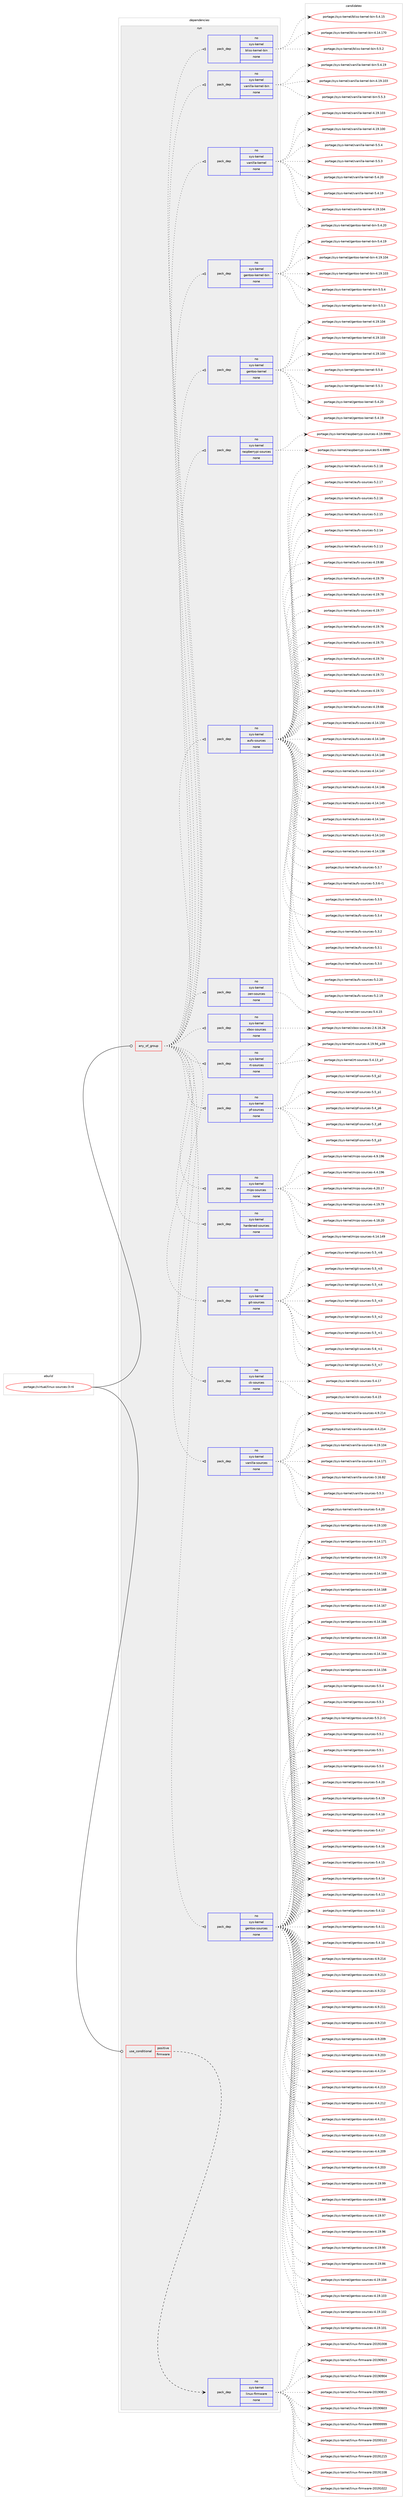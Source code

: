 digraph prolog {

# *************
# Graph options
# *************

newrank=true;
concentrate=true;
compound=true;
graph [rankdir=LR,fontname=Helvetica,fontsize=10,ranksep=1.5];#, ranksep=2.5, nodesep=0.2];
edge  [arrowhead=vee];
node  [fontname=Helvetica,fontsize=10];

# **********
# The ebuild
# **********

subgraph cluster_leftcol {
color=gray;
rank=same;
label=<<i>ebuild</i>>;
id [label="portage://virtual/linux-sources-3-r4", color=red, width=4, href="../virtual/linux-sources-3-r4.svg"];
}

# ****************
# The dependencies
# ****************

subgraph cluster_midcol {
color=gray;
label=<<i>dependencies</i>>;
subgraph cluster_compile {
fillcolor="#eeeeee";
style=filled;
label=<<i>compile</i>>;
}
subgraph cluster_compileandrun {
fillcolor="#eeeeee";
style=filled;
label=<<i>compile and run</i>>;
}
subgraph cluster_run {
fillcolor="#eeeeee";
style=filled;
label=<<i>run</i>>;
subgraph any771 {
dependency38336 [label=<<TABLE BORDER="0" CELLBORDER="1" CELLSPACING="0" CELLPADDING="4"><TR><TD CELLPADDING="10">any_of_group</TD></TR></TABLE>>, shape=none, color=red];subgraph pack30680 {
dependency38337 [label=<<TABLE BORDER="0" CELLBORDER="1" CELLSPACING="0" CELLPADDING="4" WIDTH="220"><TR><TD ROWSPAN="6" CELLPADDING="30">pack_dep</TD></TR><TR><TD WIDTH="110">no</TD></TR><TR><TD>sys-kernel</TD></TR><TR><TD>gentoo-sources</TD></TR><TR><TD>none</TD></TR><TR><TD></TD></TR></TABLE>>, shape=none, color=blue];
}
dependency38336:e -> dependency38337:w [weight=20,style="dotted",arrowhead="oinv"];
subgraph pack30681 {
dependency38338 [label=<<TABLE BORDER="0" CELLBORDER="1" CELLSPACING="0" CELLPADDING="4" WIDTH="220"><TR><TD ROWSPAN="6" CELLPADDING="30">pack_dep</TD></TR><TR><TD WIDTH="110">no</TD></TR><TR><TD>sys-kernel</TD></TR><TR><TD>vanilla-sources</TD></TR><TR><TD>none</TD></TR><TR><TD></TD></TR></TABLE>>, shape=none, color=blue];
}
dependency38336:e -> dependency38338:w [weight=20,style="dotted",arrowhead="oinv"];
subgraph pack30682 {
dependency38339 [label=<<TABLE BORDER="0" CELLBORDER="1" CELLSPACING="0" CELLPADDING="4" WIDTH="220"><TR><TD ROWSPAN="6" CELLPADDING="30">pack_dep</TD></TR><TR><TD WIDTH="110">no</TD></TR><TR><TD>sys-kernel</TD></TR><TR><TD>ck-sources</TD></TR><TR><TD>none</TD></TR><TR><TD></TD></TR></TABLE>>, shape=none, color=blue];
}
dependency38336:e -> dependency38339:w [weight=20,style="dotted",arrowhead="oinv"];
subgraph pack30683 {
dependency38340 [label=<<TABLE BORDER="0" CELLBORDER="1" CELLSPACING="0" CELLPADDING="4" WIDTH="220"><TR><TD ROWSPAN="6" CELLPADDING="30">pack_dep</TD></TR><TR><TD WIDTH="110">no</TD></TR><TR><TD>sys-kernel</TD></TR><TR><TD>git-sources</TD></TR><TR><TD>none</TD></TR><TR><TD></TD></TR></TABLE>>, shape=none, color=blue];
}
dependency38336:e -> dependency38340:w [weight=20,style="dotted",arrowhead="oinv"];
subgraph pack30684 {
dependency38341 [label=<<TABLE BORDER="0" CELLBORDER="1" CELLSPACING="0" CELLPADDING="4" WIDTH="220"><TR><TD ROWSPAN="6" CELLPADDING="30">pack_dep</TD></TR><TR><TD WIDTH="110">no</TD></TR><TR><TD>sys-kernel</TD></TR><TR><TD>hardened-sources</TD></TR><TR><TD>none</TD></TR><TR><TD></TD></TR></TABLE>>, shape=none, color=blue];
}
dependency38336:e -> dependency38341:w [weight=20,style="dotted",arrowhead="oinv"];
subgraph pack30685 {
dependency38342 [label=<<TABLE BORDER="0" CELLBORDER="1" CELLSPACING="0" CELLPADDING="4" WIDTH="220"><TR><TD ROWSPAN="6" CELLPADDING="30">pack_dep</TD></TR><TR><TD WIDTH="110">no</TD></TR><TR><TD>sys-kernel</TD></TR><TR><TD>mips-sources</TD></TR><TR><TD>none</TD></TR><TR><TD></TD></TR></TABLE>>, shape=none, color=blue];
}
dependency38336:e -> dependency38342:w [weight=20,style="dotted",arrowhead="oinv"];
subgraph pack30686 {
dependency38343 [label=<<TABLE BORDER="0" CELLBORDER="1" CELLSPACING="0" CELLPADDING="4" WIDTH="220"><TR><TD ROWSPAN="6" CELLPADDING="30">pack_dep</TD></TR><TR><TD WIDTH="110">no</TD></TR><TR><TD>sys-kernel</TD></TR><TR><TD>pf-sources</TD></TR><TR><TD>none</TD></TR><TR><TD></TD></TR></TABLE>>, shape=none, color=blue];
}
dependency38336:e -> dependency38343:w [weight=20,style="dotted",arrowhead="oinv"];
subgraph pack30687 {
dependency38344 [label=<<TABLE BORDER="0" CELLBORDER="1" CELLSPACING="0" CELLPADDING="4" WIDTH="220"><TR><TD ROWSPAN="6" CELLPADDING="30">pack_dep</TD></TR><TR><TD WIDTH="110">no</TD></TR><TR><TD>sys-kernel</TD></TR><TR><TD>rt-sources</TD></TR><TR><TD>none</TD></TR><TR><TD></TD></TR></TABLE>>, shape=none, color=blue];
}
dependency38336:e -> dependency38344:w [weight=20,style="dotted",arrowhead="oinv"];
subgraph pack30688 {
dependency38345 [label=<<TABLE BORDER="0" CELLBORDER="1" CELLSPACING="0" CELLPADDING="4" WIDTH="220"><TR><TD ROWSPAN="6" CELLPADDING="30">pack_dep</TD></TR><TR><TD WIDTH="110">no</TD></TR><TR><TD>sys-kernel</TD></TR><TR><TD>xbox-sources</TD></TR><TR><TD>none</TD></TR><TR><TD></TD></TR></TABLE>>, shape=none, color=blue];
}
dependency38336:e -> dependency38345:w [weight=20,style="dotted",arrowhead="oinv"];
subgraph pack30689 {
dependency38346 [label=<<TABLE BORDER="0" CELLBORDER="1" CELLSPACING="0" CELLPADDING="4" WIDTH="220"><TR><TD ROWSPAN="6" CELLPADDING="30">pack_dep</TD></TR><TR><TD WIDTH="110">no</TD></TR><TR><TD>sys-kernel</TD></TR><TR><TD>zen-sources</TD></TR><TR><TD>none</TD></TR><TR><TD></TD></TR></TABLE>>, shape=none, color=blue];
}
dependency38336:e -> dependency38346:w [weight=20,style="dotted",arrowhead="oinv"];
subgraph pack30690 {
dependency38347 [label=<<TABLE BORDER="0" CELLBORDER="1" CELLSPACING="0" CELLPADDING="4" WIDTH="220"><TR><TD ROWSPAN="6" CELLPADDING="30">pack_dep</TD></TR><TR><TD WIDTH="110">no</TD></TR><TR><TD>sys-kernel</TD></TR><TR><TD>aufs-sources</TD></TR><TR><TD>none</TD></TR><TR><TD></TD></TR></TABLE>>, shape=none, color=blue];
}
dependency38336:e -> dependency38347:w [weight=20,style="dotted",arrowhead="oinv"];
subgraph pack30691 {
dependency38348 [label=<<TABLE BORDER="0" CELLBORDER="1" CELLSPACING="0" CELLPADDING="4" WIDTH="220"><TR><TD ROWSPAN="6" CELLPADDING="30">pack_dep</TD></TR><TR><TD WIDTH="110">no</TD></TR><TR><TD>sys-kernel</TD></TR><TR><TD>raspberrypi-sources</TD></TR><TR><TD>none</TD></TR><TR><TD></TD></TR></TABLE>>, shape=none, color=blue];
}
dependency38336:e -> dependency38348:w [weight=20,style="dotted",arrowhead="oinv"];
subgraph pack30692 {
dependency38349 [label=<<TABLE BORDER="0" CELLBORDER="1" CELLSPACING="0" CELLPADDING="4" WIDTH="220"><TR><TD ROWSPAN="6" CELLPADDING="30">pack_dep</TD></TR><TR><TD WIDTH="110">no</TD></TR><TR><TD>sys-kernel</TD></TR><TR><TD>gentoo-kernel</TD></TR><TR><TD>none</TD></TR><TR><TD></TD></TR></TABLE>>, shape=none, color=blue];
}
dependency38336:e -> dependency38349:w [weight=20,style="dotted",arrowhead="oinv"];
subgraph pack30693 {
dependency38350 [label=<<TABLE BORDER="0" CELLBORDER="1" CELLSPACING="0" CELLPADDING="4" WIDTH="220"><TR><TD ROWSPAN="6" CELLPADDING="30">pack_dep</TD></TR><TR><TD WIDTH="110">no</TD></TR><TR><TD>sys-kernel</TD></TR><TR><TD>gentoo-kernel-bin</TD></TR><TR><TD>none</TD></TR><TR><TD></TD></TR></TABLE>>, shape=none, color=blue];
}
dependency38336:e -> dependency38350:w [weight=20,style="dotted",arrowhead="oinv"];
subgraph pack30694 {
dependency38351 [label=<<TABLE BORDER="0" CELLBORDER="1" CELLSPACING="0" CELLPADDING="4" WIDTH="220"><TR><TD ROWSPAN="6" CELLPADDING="30">pack_dep</TD></TR><TR><TD WIDTH="110">no</TD></TR><TR><TD>sys-kernel</TD></TR><TR><TD>vanilla-kernel</TD></TR><TR><TD>none</TD></TR><TR><TD></TD></TR></TABLE>>, shape=none, color=blue];
}
dependency38336:e -> dependency38351:w [weight=20,style="dotted",arrowhead="oinv"];
subgraph pack30695 {
dependency38352 [label=<<TABLE BORDER="0" CELLBORDER="1" CELLSPACING="0" CELLPADDING="4" WIDTH="220"><TR><TD ROWSPAN="6" CELLPADDING="30">pack_dep</TD></TR><TR><TD WIDTH="110">no</TD></TR><TR><TD>sys-kernel</TD></TR><TR><TD>vanilla-kernel-bin</TD></TR><TR><TD>none</TD></TR><TR><TD></TD></TR></TABLE>>, shape=none, color=blue];
}
dependency38336:e -> dependency38352:w [weight=20,style="dotted",arrowhead="oinv"];
subgraph pack30696 {
dependency38353 [label=<<TABLE BORDER="0" CELLBORDER="1" CELLSPACING="0" CELLPADDING="4" WIDTH="220"><TR><TD ROWSPAN="6" CELLPADDING="30">pack_dep</TD></TR><TR><TD WIDTH="110">no</TD></TR><TR><TD>sys-kernel</TD></TR><TR><TD>bliss-kernel-bin</TD></TR><TR><TD>none</TD></TR><TR><TD></TD></TR></TABLE>>, shape=none, color=blue];
}
dependency38336:e -> dependency38353:w [weight=20,style="dotted",arrowhead="oinv"];
}
id:e -> dependency38336:w [weight=20,style="solid",arrowhead="odot"];
subgraph cond6837 {
dependency38354 [label=<<TABLE BORDER="0" CELLBORDER="1" CELLSPACING="0" CELLPADDING="4"><TR><TD ROWSPAN="3" CELLPADDING="10">use_conditional</TD></TR><TR><TD>positive</TD></TR><TR><TD>firmware</TD></TR></TABLE>>, shape=none, color=red];
subgraph pack30697 {
dependency38355 [label=<<TABLE BORDER="0" CELLBORDER="1" CELLSPACING="0" CELLPADDING="4" WIDTH="220"><TR><TD ROWSPAN="6" CELLPADDING="30">pack_dep</TD></TR><TR><TD WIDTH="110">no</TD></TR><TR><TD>sys-kernel</TD></TR><TR><TD>linux-firmware</TD></TR><TR><TD>none</TD></TR><TR><TD></TD></TR></TABLE>>, shape=none, color=blue];
}
dependency38354:e -> dependency38355:w [weight=20,style="dashed",arrowhead="vee"];
}
id:e -> dependency38354:w [weight=20,style="solid",arrowhead="odot"];
}
}

# **************
# The candidates
# **************

subgraph cluster_choices {
rank=same;
color=gray;
label=<<i>candidates</i>>;

subgraph choice30680 {
color=black;
nodesep=1;
choice11512111545107101114110101108471031011101161111114511511111711499101115455346534652 [label="portage://sys-kernel/gentoo-sources-5.5.4", color=red, width=4,href="../sys-kernel/gentoo-sources-5.5.4.svg"];
choice11512111545107101114110101108471031011101161111114511511111711499101115455346534651 [label="portage://sys-kernel/gentoo-sources-5.5.3", color=red, width=4,href="../sys-kernel/gentoo-sources-5.5.3.svg"];
choice115121115451071011141101011084710310111011611111145115111117114991011154553465346504511449 [label="portage://sys-kernel/gentoo-sources-5.5.2-r1", color=red, width=4,href="../sys-kernel/gentoo-sources-5.5.2-r1.svg"];
choice11512111545107101114110101108471031011101161111114511511111711499101115455346534650 [label="portage://sys-kernel/gentoo-sources-5.5.2", color=red, width=4,href="../sys-kernel/gentoo-sources-5.5.2.svg"];
choice11512111545107101114110101108471031011101161111114511511111711499101115455346534649 [label="portage://sys-kernel/gentoo-sources-5.5.1", color=red, width=4,href="../sys-kernel/gentoo-sources-5.5.1.svg"];
choice11512111545107101114110101108471031011101161111114511511111711499101115455346534648 [label="portage://sys-kernel/gentoo-sources-5.5.0", color=red, width=4,href="../sys-kernel/gentoo-sources-5.5.0.svg"];
choice1151211154510710111411010110847103101110116111111451151111171149910111545534652465048 [label="portage://sys-kernel/gentoo-sources-5.4.20", color=red, width=4,href="../sys-kernel/gentoo-sources-5.4.20.svg"];
choice1151211154510710111411010110847103101110116111111451151111171149910111545534652464957 [label="portage://sys-kernel/gentoo-sources-5.4.19", color=red, width=4,href="../sys-kernel/gentoo-sources-5.4.19.svg"];
choice1151211154510710111411010110847103101110116111111451151111171149910111545534652464956 [label="portage://sys-kernel/gentoo-sources-5.4.18", color=red, width=4,href="../sys-kernel/gentoo-sources-5.4.18.svg"];
choice1151211154510710111411010110847103101110116111111451151111171149910111545534652464955 [label="portage://sys-kernel/gentoo-sources-5.4.17", color=red, width=4,href="../sys-kernel/gentoo-sources-5.4.17.svg"];
choice1151211154510710111411010110847103101110116111111451151111171149910111545534652464954 [label="portage://sys-kernel/gentoo-sources-5.4.16", color=red, width=4,href="../sys-kernel/gentoo-sources-5.4.16.svg"];
choice1151211154510710111411010110847103101110116111111451151111171149910111545534652464953 [label="portage://sys-kernel/gentoo-sources-5.4.15", color=red, width=4,href="../sys-kernel/gentoo-sources-5.4.15.svg"];
choice1151211154510710111411010110847103101110116111111451151111171149910111545534652464952 [label="portage://sys-kernel/gentoo-sources-5.4.14", color=red, width=4,href="../sys-kernel/gentoo-sources-5.4.14.svg"];
choice1151211154510710111411010110847103101110116111111451151111171149910111545534652464951 [label="portage://sys-kernel/gentoo-sources-5.4.13", color=red, width=4,href="../sys-kernel/gentoo-sources-5.4.13.svg"];
choice1151211154510710111411010110847103101110116111111451151111171149910111545534652464950 [label="portage://sys-kernel/gentoo-sources-5.4.12", color=red, width=4,href="../sys-kernel/gentoo-sources-5.4.12.svg"];
choice1151211154510710111411010110847103101110116111111451151111171149910111545534652464949 [label="portage://sys-kernel/gentoo-sources-5.4.11", color=red, width=4,href="../sys-kernel/gentoo-sources-5.4.11.svg"];
choice1151211154510710111411010110847103101110116111111451151111171149910111545534652464948 [label="portage://sys-kernel/gentoo-sources-5.4.10", color=red, width=4,href="../sys-kernel/gentoo-sources-5.4.10.svg"];
choice115121115451071011141101011084710310111011611111145115111117114991011154552465746504952 [label="portage://sys-kernel/gentoo-sources-4.9.214", color=red, width=4,href="../sys-kernel/gentoo-sources-4.9.214.svg"];
choice115121115451071011141101011084710310111011611111145115111117114991011154552465746504951 [label="portage://sys-kernel/gentoo-sources-4.9.213", color=red, width=4,href="../sys-kernel/gentoo-sources-4.9.213.svg"];
choice115121115451071011141101011084710310111011611111145115111117114991011154552465746504950 [label="portage://sys-kernel/gentoo-sources-4.9.212", color=red, width=4,href="../sys-kernel/gentoo-sources-4.9.212.svg"];
choice115121115451071011141101011084710310111011611111145115111117114991011154552465746504949 [label="portage://sys-kernel/gentoo-sources-4.9.211", color=red, width=4,href="../sys-kernel/gentoo-sources-4.9.211.svg"];
choice115121115451071011141101011084710310111011611111145115111117114991011154552465746504948 [label="portage://sys-kernel/gentoo-sources-4.9.210", color=red, width=4,href="../sys-kernel/gentoo-sources-4.9.210.svg"];
choice115121115451071011141101011084710310111011611111145115111117114991011154552465746504857 [label="portage://sys-kernel/gentoo-sources-4.9.209", color=red, width=4,href="../sys-kernel/gentoo-sources-4.9.209.svg"];
choice115121115451071011141101011084710310111011611111145115111117114991011154552465746504851 [label="portage://sys-kernel/gentoo-sources-4.9.203", color=red, width=4,href="../sys-kernel/gentoo-sources-4.9.203.svg"];
choice115121115451071011141101011084710310111011611111145115111117114991011154552465246504952 [label="portage://sys-kernel/gentoo-sources-4.4.214", color=red, width=4,href="../sys-kernel/gentoo-sources-4.4.214.svg"];
choice115121115451071011141101011084710310111011611111145115111117114991011154552465246504951 [label="portage://sys-kernel/gentoo-sources-4.4.213", color=red, width=4,href="../sys-kernel/gentoo-sources-4.4.213.svg"];
choice115121115451071011141101011084710310111011611111145115111117114991011154552465246504950 [label="portage://sys-kernel/gentoo-sources-4.4.212", color=red, width=4,href="../sys-kernel/gentoo-sources-4.4.212.svg"];
choice115121115451071011141101011084710310111011611111145115111117114991011154552465246504949 [label="portage://sys-kernel/gentoo-sources-4.4.211", color=red, width=4,href="../sys-kernel/gentoo-sources-4.4.211.svg"];
choice115121115451071011141101011084710310111011611111145115111117114991011154552465246504948 [label="portage://sys-kernel/gentoo-sources-4.4.210", color=red, width=4,href="../sys-kernel/gentoo-sources-4.4.210.svg"];
choice115121115451071011141101011084710310111011611111145115111117114991011154552465246504857 [label="portage://sys-kernel/gentoo-sources-4.4.209", color=red, width=4,href="../sys-kernel/gentoo-sources-4.4.209.svg"];
choice115121115451071011141101011084710310111011611111145115111117114991011154552465246504851 [label="portage://sys-kernel/gentoo-sources-4.4.203", color=red, width=4,href="../sys-kernel/gentoo-sources-4.4.203.svg"];
choice115121115451071011141101011084710310111011611111145115111117114991011154552464957465757 [label="portage://sys-kernel/gentoo-sources-4.19.99", color=red, width=4,href="../sys-kernel/gentoo-sources-4.19.99.svg"];
choice115121115451071011141101011084710310111011611111145115111117114991011154552464957465756 [label="portage://sys-kernel/gentoo-sources-4.19.98", color=red, width=4,href="../sys-kernel/gentoo-sources-4.19.98.svg"];
choice115121115451071011141101011084710310111011611111145115111117114991011154552464957465755 [label="portage://sys-kernel/gentoo-sources-4.19.97", color=red, width=4,href="../sys-kernel/gentoo-sources-4.19.97.svg"];
choice115121115451071011141101011084710310111011611111145115111117114991011154552464957465754 [label="portage://sys-kernel/gentoo-sources-4.19.96", color=red, width=4,href="../sys-kernel/gentoo-sources-4.19.96.svg"];
choice115121115451071011141101011084710310111011611111145115111117114991011154552464957465753 [label="portage://sys-kernel/gentoo-sources-4.19.95", color=red, width=4,href="../sys-kernel/gentoo-sources-4.19.95.svg"];
choice115121115451071011141101011084710310111011611111145115111117114991011154552464957465654 [label="portage://sys-kernel/gentoo-sources-4.19.86", color=red, width=4,href="../sys-kernel/gentoo-sources-4.19.86.svg"];
choice11512111545107101114110101108471031011101161111114511511111711499101115455246495746494852 [label="portage://sys-kernel/gentoo-sources-4.19.104", color=red, width=4,href="../sys-kernel/gentoo-sources-4.19.104.svg"];
choice11512111545107101114110101108471031011101161111114511511111711499101115455246495746494851 [label="portage://sys-kernel/gentoo-sources-4.19.103", color=red, width=4,href="../sys-kernel/gentoo-sources-4.19.103.svg"];
choice11512111545107101114110101108471031011101161111114511511111711499101115455246495746494850 [label="portage://sys-kernel/gentoo-sources-4.19.102", color=red, width=4,href="../sys-kernel/gentoo-sources-4.19.102.svg"];
choice11512111545107101114110101108471031011101161111114511511111711499101115455246495746494849 [label="portage://sys-kernel/gentoo-sources-4.19.101", color=red, width=4,href="../sys-kernel/gentoo-sources-4.19.101.svg"];
choice11512111545107101114110101108471031011101161111114511511111711499101115455246495746494848 [label="portage://sys-kernel/gentoo-sources-4.19.100", color=red, width=4,href="../sys-kernel/gentoo-sources-4.19.100.svg"];
choice11512111545107101114110101108471031011101161111114511511111711499101115455246495246495549 [label="portage://sys-kernel/gentoo-sources-4.14.171", color=red, width=4,href="../sys-kernel/gentoo-sources-4.14.171.svg"];
choice11512111545107101114110101108471031011101161111114511511111711499101115455246495246495548 [label="portage://sys-kernel/gentoo-sources-4.14.170", color=red, width=4,href="../sys-kernel/gentoo-sources-4.14.170.svg"];
choice11512111545107101114110101108471031011101161111114511511111711499101115455246495246495457 [label="portage://sys-kernel/gentoo-sources-4.14.169", color=red, width=4,href="../sys-kernel/gentoo-sources-4.14.169.svg"];
choice11512111545107101114110101108471031011101161111114511511111711499101115455246495246495456 [label="portage://sys-kernel/gentoo-sources-4.14.168", color=red, width=4,href="../sys-kernel/gentoo-sources-4.14.168.svg"];
choice11512111545107101114110101108471031011101161111114511511111711499101115455246495246495455 [label="portage://sys-kernel/gentoo-sources-4.14.167", color=red, width=4,href="../sys-kernel/gentoo-sources-4.14.167.svg"];
choice11512111545107101114110101108471031011101161111114511511111711499101115455246495246495454 [label="portage://sys-kernel/gentoo-sources-4.14.166", color=red, width=4,href="../sys-kernel/gentoo-sources-4.14.166.svg"];
choice11512111545107101114110101108471031011101161111114511511111711499101115455246495246495453 [label="portage://sys-kernel/gentoo-sources-4.14.165", color=red, width=4,href="../sys-kernel/gentoo-sources-4.14.165.svg"];
choice11512111545107101114110101108471031011101161111114511511111711499101115455246495246495452 [label="portage://sys-kernel/gentoo-sources-4.14.164", color=red, width=4,href="../sys-kernel/gentoo-sources-4.14.164.svg"];
choice11512111545107101114110101108471031011101161111114511511111711499101115455246495246495354 [label="portage://sys-kernel/gentoo-sources-4.14.156", color=red, width=4,href="../sys-kernel/gentoo-sources-4.14.156.svg"];
dependency38337:e -> choice11512111545107101114110101108471031011101161111114511511111711499101115455346534652:w [style=dotted,weight="100"];
dependency38337:e -> choice11512111545107101114110101108471031011101161111114511511111711499101115455346534651:w [style=dotted,weight="100"];
dependency38337:e -> choice115121115451071011141101011084710310111011611111145115111117114991011154553465346504511449:w [style=dotted,weight="100"];
dependency38337:e -> choice11512111545107101114110101108471031011101161111114511511111711499101115455346534650:w [style=dotted,weight="100"];
dependency38337:e -> choice11512111545107101114110101108471031011101161111114511511111711499101115455346534649:w [style=dotted,weight="100"];
dependency38337:e -> choice11512111545107101114110101108471031011101161111114511511111711499101115455346534648:w [style=dotted,weight="100"];
dependency38337:e -> choice1151211154510710111411010110847103101110116111111451151111171149910111545534652465048:w [style=dotted,weight="100"];
dependency38337:e -> choice1151211154510710111411010110847103101110116111111451151111171149910111545534652464957:w [style=dotted,weight="100"];
dependency38337:e -> choice1151211154510710111411010110847103101110116111111451151111171149910111545534652464956:w [style=dotted,weight="100"];
dependency38337:e -> choice1151211154510710111411010110847103101110116111111451151111171149910111545534652464955:w [style=dotted,weight="100"];
dependency38337:e -> choice1151211154510710111411010110847103101110116111111451151111171149910111545534652464954:w [style=dotted,weight="100"];
dependency38337:e -> choice1151211154510710111411010110847103101110116111111451151111171149910111545534652464953:w [style=dotted,weight="100"];
dependency38337:e -> choice1151211154510710111411010110847103101110116111111451151111171149910111545534652464952:w [style=dotted,weight="100"];
dependency38337:e -> choice1151211154510710111411010110847103101110116111111451151111171149910111545534652464951:w [style=dotted,weight="100"];
dependency38337:e -> choice1151211154510710111411010110847103101110116111111451151111171149910111545534652464950:w [style=dotted,weight="100"];
dependency38337:e -> choice1151211154510710111411010110847103101110116111111451151111171149910111545534652464949:w [style=dotted,weight="100"];
dependency38337:e -> choice1151211154510710111411010110847103101110116111111451151111171149910111545534652464948:w [style=dotted,weight="100"];
dependency38337:e -> choice115121115451071011141101011084710310111011611111145115111117114991011154552465746504952:w [style=dotted,weight="100"];
dependency38337:e -> choice115121115451071011141101011084710310111011611111145115111117114991011154552465746504951:w [style=dotted,weight="100"];
dependency38337:e -> choice115121115451071011141101011084710310111011611111145115111117114991011154552465746504950:w [style=dotted,weight="100"];
dependency38337:e -> choice115121115451071011141101011084710310111011611111145115111117114991011154552465746504949:w [style=dotted,weight="100"];
dependency38337:e -> choice115121115451071011141101011084710310111011611111145115111117114991011154552465746504948:w [style=dotted,weight="100"];
dependency38337:e -> choice115121115451071011141101011084710310111011611111145115111117114991011154552465746504857:w [style=dotted,weight="100"];
dependency38337:e -> choice115121115451071011141101011084710310111011611111145115111117114991011154552465746504851:w [style=dotted,weight="100"];
dependency38337:e -> choice115121115451071011141101011084710310111011611111145115111117114991011154552465246504952:w [style=dotted,weight="100"];
dependency38337:e -> choice115121115451071011141101011084710310111011611111145115111117114991011154552465246504951:w [style=dotted,weight="100"];
dependency38337:e -> choice115121115451071011141101011084710310111011611111145115111117114991011154552465246504950:w [style=dotted,weight="100"];
dependency38337:e -> choice115121115451071011141101011084710310111011611111145115111117114991011154552465246504949:w [style=dotted,weight="100"];
dependency38337:e -> choice115121115451071011141101011084710310111011611111145115111117114991011154552465246504948:w [style=dotted,weight="100"];
dependency38337:e -> choice115121115451071011141101011084710310111011611111145115111117114991011154552465246504857:w [style=dotted,weight="100"];
dependency38337:e -> choice115121115451071011141101011084710310111011611111145115111117114991011154552465246504851:w [style=dotted,weight="100"];
dependency38337:e -> choice115121115451071011141101011084710310111011611111145115111117114991011154552464957465757:w [style=dotted,weight="100"];
dependency38337:e -> choice115121115451071011141101011084710310111011611111145115111117114991011154552464957465756:w [style=dotted,weight="100"];
dependency38337:e -> choice115121115451071011141101011084710310111011611111145115111117114991011154552464957465755:w [style=dotted,weight="100"];
dependency38337:e -> choice115121115451071011141101011084710310111011611111145115111117114991011154552464957465754:w [style=dotted,weight="100"];
dependency38337:e -> choice115121115451071011141101011084710310111011611111145115111117114991011154552464957465753:w [style=dotted,weight="100"];
dependency38337:e -> choice115121115451071011141101011084710310111011611111145115111117114991011154552464957465654:w [style=dotted,weight="100"];
dependency38337:e -> choice11512111545107101114110101108471031011101161111114511511111711499101115455246495746494852:w [style=dotted,weight="100"];
dependency38337:e -> choice11512111545107101114110101108471031011101161111114511511111711499101115455246495746494851:w [style=dotted,weight="100"];
dependency38337:e -> choice11512111545107101114110101108471031011101161111114511511111711499101115455246495746494850:w [style=dotted,weight="100"];
dependency38337:e -> choice11512111545107101114110101108471031011101161111114511511111711499101115455246495746494849:w [style=dotted,weight="100"];
dependency38337:e -> choice11512111545107101114110101108471031011101161111114511511111711499101115455246495746494848:w [style=dotted,weight="100"];
dependency38337:e -> choice11512111545107101114110101108471031011101161111114511511111711499101115455246495246495549:w [style=dotted,weight="100"];
dependency38337:e -> choice11512111545107101114110101108471031011101161111114511511111711499101115455246495246495548:w [style=dotted,weight="100"];
dependency38337:e -> choice11512111545107101114110101108471031011101161111114511511111711499101115455246495246495457:w [style=dotted,weight="100"];
dependency38337:e -> choice11512111545107101114110101108471031011101161111114511511111711499101115455246495246495456:w [style=dotted,weight="100"];
dependency38337:e -> choice11512111545107101114110101108471031011101161111114511511111711499101115455246495246495455:w [style=dotted,weight="100"];
dependency38337:e -> choice11512111545107101114110101108471031011101161111114511511111711499101115455246495246495454:w [style=dotted,weight="100"];
dependency38337:e -> choice11512111545107101114110101108471031011101161111114511511111711499101115455246495246495453:w [style=dotted,weight="100"];
dependency38337:e -> choice11512111545107101114110101108471031011101161111114511511111711499101115455246495246495452:w [style=dotted,weight="100"];
dependency38337:e -> choice11512111545107101114110101108471031011101161111114511511111711499101115455246495246495354:w [style=dotted,weight="100"];
}
subgraph choice30681 {
color=black;
nodesep=1;
choice115121115451071011141101011084711897110105108108974511511111711499101115455346534651 [label="portage://sys-kernel/vanilla-sources-5.5.3", color=red, width=4,href="../sys-kernel/vanilla-sources-5.5.3.svg"];
choice11512111545107101114110101108471189711010510810897451151111171149910111545534652465048 [label="portage://sys-kernel/vanilla-sources-5.4.20", color=red, width=4,href="../sys-kernel/vanilla-sources-5.4.20.svg"];
choice1151211154510710111411010110847118971101051081089745115111117114991011154552465746504952 [label="portage://sys-kernel/vanilla-sources-4.9.214", color=red, width=4,href="../sys-kernel/vanilla-sources-4.9.214.svg"];
choice1151211154510710111411010110847118971101051081089745115111117114991011154552465246504952 [label="portage://sys-kernel/vanilla-sources-4.4.214", color=red, width=4,href="../sys-kernel/vanilla-sources-4.4.214.svg"];
choice115121115451071011141101011084711897110105108108974511511111711499101115455246495746494852 [label="portage://sys-kernel/vanilla-sources-4.19.104", color=red, width=4,href="../sys-kernel/vanilla-sources-4.19.104.svg"];
choice115121115451071011141101011084711897110105108108974511511111711499101115455246495246495549 [label="portage://sys-kernel/vanilla-sources-4.14.171", color=red, width=4,href="../sys-kernel/vanilla-sources-4.14.171.svg"];
choice1151211154510710111411010110847118971101051081089745115111117114991011154551464954465650 [label="portage://sys-kernel/vanilla-sources-3.16.82", color=red, width=4,href="../sys-kernel/vanilla-sources-3.16.82.svg"];
dependency38338:e -> choice115121115451071011141101011084711897110105108108974511511111711499101115455346534651:w [style=dotted,weight="100"];
dependency38338:e -> choice11512111545107101114110101108471189711010510810897451151111171149910111545534652465048:w [style=dotted,weight="100"];
dependency38338:e -> choice1151211154510710111411010110847118971101051081089745115111117114991011154552465746504952:w [style=dotted,weight="100"];
dependency38338:e -> choice1151211154510710111411010110847118971101051081089745115111117114991011154552465246504952:w [style=dotted,weight="100"];
dependency38338:e -> choice115121115451071011141101011084711897110105108108974511511111711499101115455246495746494852:w [style=dotted,weight="100"];
dependency38338:e -> choice115121115451071011141101011084711897110105108108974511511111711499101115455246495246495549:w [style=dotted,weight="100"];
dependency38338:e -> choice1151211154510710111411010110847118971101051081089745115111117114991011154551464954465650:w [style=dotted,weight="100"];
}
subgraph choice30682 {
color=black;
nodesep=1;
choice115121115451071011141101011084799107451151111171149910111545534652464955 [label="portage://sys-kernel/ck-sources-5.4.17", color=red, width=4,href="../sys-kernel/ck-sources-5.4.17.svg"];
choice115121115451071011141101011084799107451151111171149910111545534652464953 [label="portage://sys-kernel/ck-sources-5.4.15", color=red, width=4,href="../sys-kernel/ck-sources-5.4.15.svg"];
dependency38339:e -> choice115121115451071011141101011084799107451151111171149910111545534652464955:w [style=dotted,weight="100"];
dependency38339:e -> choice115121115451071011141101011084799107451151111171149910111545534652464953:w [style=dotted,weight="100"];
}
subgraph choice30683 {
color=black;
nodesep=1;
choice1151211154510710111411010110847103105116451151111171149910111545534654951149949 [label="portage://sys-kernel/git-sources-5.6_rc1", color=red, width=4,href="../sys-kernel/git-sources-5.6_rc1.svg"];
choice1151211154510710111411010110847103105116451151111171149910111545534653951149955 [label="portage://sys-kernel/git-sources-5.5_rc7", color=red, width=4,href="../sys-kernel/git-sources-5.5_rc7.svg"];
choice1151211154510710111411010110847103105116451151111171149910111545534653951149954 [label="portage://sys-kernel/git-sources-5.5_rc6", color=red, width=4,href="../sys-kernel/git-sources-5.5_rc6.svg"];
choice1151211154510710111411010110847103105116451151111171149910111545534653951149953 [label="portage://sys-kernel/git-sources-5.5_rc5", color=red, width=4,href="../sys-kernel/git-sources-5.5_rc5.svg"];
choice1151211154510710111411010110847103105116451151111171149910111545534653951149952 [label="portage://sys-kernel/git-sources-5.5_rc4", color=red, width=4,href="../sys-kernel/git-sources-5.5_rc4.svg"];
choice1151211154510710111411010110847103105116451151111171149910111545534653951149951 [label="portage://sys-kernel/git-sources-5.5_rc3", color=red, width=4,href="../sys-kernel/git-sources-5.5_rc3.svg"];
choice1151211154510710111411010110847103105116451151111171149910111545534653951149950 [label="portage://sys-kernel/git-sources-5.5_rc2", color=red, width=4,href="../sys-kernel/git-sources-5.5_rc2.svg"];
choice1151211154510710111411010110847103105116451151111171149910111545534653951149949 [label="portage://sys-kernel/git-sources-5.5_rc1", color=red, width=4,href="../sys-kernel/git-sources-5.5_rc1.svg"];
dependency38340:e -> choice1151211154510710111411010110847103105116451151111171149910111545534654951149949:w [style=dotted,weight="100"];
dependency38340:e -> choice1151211154510710111411010110847103105116451151111171149910111545534653951149955:w [style=dotted,weight="100"];
dependency38340:e -> choice1151211154510710111411010110847103105116451151111171149910111545534653951149954:w [style=dotted,weight="100"];
dependency38340:e -> choice1151211154510710111411010110847103105116451151111171149910111545534653951149953:w [style=dotted,weight="100"];
dependency38340:e -> choice1151211154510710111411010110847103105116451151111171149910111545534653951149952:w [style=dotted,weight="100"];
dependency38340:e -> choice1151211154510710111411010110847103105116451151111171149910111545534653951149951:w [style=dotted,weight="100"];
dependency38340:e -> choice1151211154510710111411010110847103105116451151111171149910111545534653951149950:w [style=dotted,weight="100"];
dependency38340:e -> choice1151211154510710111411010110847103105116451151111171149910111545534653951149949:w [style=dotted,weight="100"];
}
subgraph choice30684 {
color=black;
nodesep=1;
}
subgraph choice30685 {
color=black;
nodesep=1;
choice115121115451071011141101011084710910511211545115111117114991011154552465746495754 [label="portage://sys-kernel/mips-sources-4.9.196", color=red, width=4,href="../sys-kernel/mips-sources-4.9.196.svg"];
choice115121115451071011141101011084710910511211545115111117114991011154552465246495754 [label="portage://sys-kernel/mips-sources-4.4.196", color=red, width=4,href="../sys-kernel/mips-sources-4.4.196.svg"];
choice115121115451071011141101011084710910511211545115111117114991011154552465048464955 [label="portage://sys-kernel/mips-sources-4.20.17", color=red, width=4,href="../sys-kernel/mips-sources-4.20.17.svg"];
choice115121115451071011141101011084710910511211545115111117114991011154552464957465557 [label="portage://sys-kernel/mips-sources-4.19.79", color=red, width=4,href="../sys-kernel/mips-sources-4.19.79.svg"];
choice115121115451071011141101011084710910511211545115111117114991011154552464956465048 [label="portage://sys-kernel/mips-sources-4.18.20", color=red, width=4,href="../sys-kernel/mips-sources-4.18.20.svg"];
choice11512111545107101114110101108471091051121154511511111711499101115455246495246495257 [label="portage://sys-kernel/mips-sources-4.14.149", color=red, width=4,href="../sys-kernel/mips-sources-4.14.149.svg"];
dependency38342:e -> choice115121115451071011141101011084710910511211545115111117114991011154552465746495754:w [style=dotted,weight="100"];
dependency38342:e -> choice115121115451071011141101011084710910511211545115111117114991011154552465246495754:w [style=dotted,weight="100"];
dependency38342:e -> choice115121115451071011141101011084710910511211545115111117114991011154552465048464955:w [style=dotted,weight="100"];
dependency38342:e -> choice115121115451071011141101011084710910511211545115111117114991011154552464957465557:w [style=dotted,weight="100"];
dependency38342:e -> choice115121115451071011141101011084710910511211545115111117114991011154552464956465048:w [style=dotted,weight="100"];
dependency38342:e -> choice11512111545107101114110101108471091051121154511511111711499101115455246495246495257:w [style=dotted,weight="100"];
}
subgraph choice30686 {
color=black;
nodesep=1;
choice11512111545107101114110101108471121024511511111711499101115455346539511251 [label="portage://sys-kernel/pf-sources-5.5_p3", color=red, width=4,href="../sys-kernel/pf-sources-5.5_p3.svg"];
choice11512111545107101114110101108471121024511511111711499101115455346539511250 [label="portage://sys-kernel/pf-sources-5.5_p2", color=red, width=4,href="../sys-kernel/pf-sources-5.5_p2.svg"];
choice11512111545107101114110101108471121024511511111711499101115455346539511249 [label="portage://sys-kernel/pf-sources-5.5_p1", color=red, width=4,href="../sys-kernel/pf-sources-5.5_p1.svg"];
choice11512111545107101114110101108471121024511511111711499101115455346529511254 [label="portage://sys-kernel/pf-sources-5.4_p6", color=red, width=4,href="../sys-kernel/pf-sources-5.4_p6.svg"];
choice11512111545107101114110101108471121024511511111711499101115455346519511256 [label="portage://sys-kernel/pf-sources-5.3_p8", color=red, width=4,href="../sys-kernel/pf-sources-5.3_p8.svg"];
dependency38343:e -> choice11512111545107101114110101108471121024511511111711499101115455346539511251:w [style=dotted,weight="100"];
dependency38343:e -> choice11512111545107101114110101108471121024511511111711499101115455346539511250:w [style=dotted,weight="100"];
dependency38343:e -> choice11512111545107101114110101108471121024511511111711499101115455346539511249:w [style=dotted,weight="100"];
dependency38343:e -> choice11512111545107101114110101108471121024511511111711499101115455346529511254:w [style=dotted,weight="100"];
dependency38343:e -> choice11512111545107101114110101108471121024511511111711499101115455346519511256:w [style=dotted,weight="100"];
}
subgraph choice30687 {
color=black;
nodesep=1;
choice11512111545107101114110101108471141164511511111711499101115455346524649519511255 [label="portage://sys-kernel/rt-sources-5.4.13_p7", color=red, width=4,href="../sys-kernel/rt-sources-5.4.13_p7.svg"];
choice115121115451071011141101011084711411645115111117114991011154552464957465752951125156 [label="portage://sys-kernel/rt-sources-4.19.94_p38", color=red, width=4,href="../sys-kernel/rt-sources-4.19.94_p38.svg"];
dependency38344:e -> choice11512111545107101114110101108471141164511511111711499101115455346524649519511255:w [style=dotted,weight="100"];
dependency38344:e -> choice115121115451071011141101011084711411645115111117114991011154552464957465752951125156:w [style=dotted,weight="100"];
}
subgraph choice30688 {
color=black;
nodesep=1;
choice115121115451071011141101011084712098111120451151111171149910111545504654464954465054 [label="portage://sys-kernel/xbox-sources-2.6.16.26", color=red, width=4,href="../sys-kernel/xbox-sources-2.6.16.26.svg"];
dependency38345:e -> choice115121115451071011141101011084712098111120451151111171149910111545504654464954465054:w [style=dotted,weight="100"];
}
subgraph choice30689 {
color=black;
nodesep=1;
choice1151211154510710111411010110847122101110451151111171149910111545534652464953 [label="portage://sys-kernel/zen-sources-5.4.15", color=red, width=4,href="../sys-kernel/zen-sources-5.4.15.svg"];
dependency38346:e -> choice1151211154510710111411010110847122101110451151111171149910111545534652464953:w [style=dotted,weight="100"];
}
subgraph choice30690 {
color=black;
nodesep=1;
choice1151211154510710111411010110847971171021154511511111711499101115455346514655 [label="portage://sys-kernel/aufs-sources-5.3.7", color=red, width=4,href="../sys-kernel/aufs-sources-5.3.7.svg"];
choice11512111545107101114110101108479711710211545115111117114991011154553465146544511449 [label="portage://sys-kernel/aufs-sources-5.3.6-r1", color=red, width=4,href="../sys-kernel/aufs-sources-5.3.6-r1.svg"];
choice1151211154510710111411010110847971171021154511511111711499101115455346514653 [label="portage://sys-kernel/aufs-sources-5.3.5", color=red, width=4,href="../sys-kernel/aufs-sources-5.3.5.svg"];
choice1151211154510710111411010110847971171021154511511111711499101115455346514652 [label="portage://sys-kernel/aufs-sources-5.3.4", color=red, width=4,href="../sys-kernel/aufs-sources-5.3.4.svg"];
choice1151211154510710111411010110847971171021154511511111711499101115455346514650 [label="portage://sys-kernel/aufs-sources-5.3.2", color=red, width=4,href="../sys-kernel/aufs-sources-5.3.2.svg"];
choice1151211154510710111411010110847971171021154511511111711499101115455346514649 [label="portage://sys-kernel/aufs-sources-5.3.1", color=red, width=4,href="../sys-kernel/aufs-sources-5.3.1.svg"];
choice1151211154510710111411010110847971171021154511511111711499101115455346514648 [label="portage://sys-kernel/aufs-sources-5.3.0", color=red, width=4,href="../sys-kernel/aufs-sources-5.3.0.svg"];
choice115121115451071011141101011084797117102115451151111171149910111545534650465048 [label="portage://sys-kernel/aufs-sources-5.2.20", color=red, width=4,href="../sys-kernel/aufs-sources-5.2.20.svg"];
choice115121115451071011141101011084797117102115451151111171149910111545534650464957 [label="portage://sys-kernel/aufs-sources-5.2.19", color=red, width=4,href="../sys-kernel/aufs-sources-5.2.19.svg"];
choice115121115451071011141101011084797117102115451151111171149910111545534650464956 [label="portage://sys-kernel/aufs-sources-5.2.18", color=red, width=4,href="../sys-kernel/aufs-sources-5.2.18.svg"];
choice115121115451071011141101011084797117102115451151111171149910111545534650464955 [label="portage://sys-kernel/aufs-sources-5.2.17", color=red, width=4,href="../sys-kernel/aufs-sources-5.2.17.svg"];
choice115121115451071011141101011084797117102115451151111171149910111545534650464954 [label="portage://sys-kernel/aufs-sources-5.2.16", color=red, width=4,href="../sys-kernel/aufs-sources-5.2.16.svg"];
choice115121115451071011141101011084797117102115451151111171149910111545534650464953 [label="portage://sys-kernel/aufs-sources-5.2.15", color=red, width=4,href="../sys-kernel/aufs-sources-5.2.15.svg"];
choice115121115451071011141101011084797117102115451151111171149910111545534650464952 [label="portage://sys-kernel/aufs-sources-5.2.14", color=red, width=4,href="../sys-kernel/aufs-sources-5.2.14.svg"];
choice115121115451071011141101011084797117102115451151111171149910111545534650464951 [label="portage://sys-kernel/aufs-sources-5.2.13", color=red, width=4,href="../sys-kernel/aufs-sources-5.2.13.svg"];
choice11512111545107101114110101108479711710211545115111117114991011154552464957465648 [label="portage://sys-kernel/aufs-sources-4.19.80", color=red, width=4,href="../sys-kernel/aufs-sources-4.19.80.svg"];
choice11512111545107101114110101108479711710211545115111117114991011154552464957465557 [label="portage://sys-kernel/aufs-sources-4.19.79", color=red, width=4,href="../sys-kernel/aufs-sources-4.19.79.svg"];
choice11512111545107101114110101108479711710211545115111117114991011154552464957465556 [label="portage://sys-kernel/aufs-sources-4.19.78", color=red, width=4,href="../sys-kernel/aufs-sources-4.19.78.svg"];
choice11512111545107101114110101108479711710211545115111117114991011154552464957465555 [label="portage://sys-kernel/aufs-sources-4.19.77", color=red, width=4,href="../sys-kernel/aufs-sources-4.19.77.svg"];
choice11512111545107101114110101108479711710211545115111117114991011154552464957465554 [label="portage://sys-kernel/aufs-sources-4.19.76", color=red, width=4,href="../sys-kernel/aufs-sources-4.19.76.svg"];
choice11512111545107101114110101108479711710211545115111117114991011154552464957465553 [label="portage://sys-kernel/aufs-sources-4.19.75", color=red, width=4,href="../sys-kernel/aufs-sources-4.19.75.svg"];
choice11512111545107101114110101108479711710211545115111117114991011154552464957465552 [label="portage://sys-kernel/aufs-sources-4.19.74", color=red, width=4,href="../sys-kernel/aufs-sources-4.19.74.svg"];
choice11512111545107101114110101108479711710211545115111117114991011154552464957465551 [label="portage://sys-kernel/aufs-sources-4.19.73", color=red, width=4,href="../sys-kernel/aufs-sources-4.19.73.svg"];
choice11512111545107101114110101108479711710211545115111117114991011154552464957465550 [label="portage://sys-kernel/aufs-sources-4.19.72", color=red, width=4,href="../sys-kernel/aufs-sources-4.19.72.svg"];
choice11512111545107101114110101108479711710211545115111117114991011154552464957465454 [label="portage://sys-kernel/aufs-sources-4.19.66", color=red, width=4,href="../sys-kernel/aufs-sources-4.19.66.svg"];
choice1151211154510710111411010110847971171021154511511111711499101115455246495246495348 [label="portage://sys-kernel/aufs-sources-4.14.150", color=red, width=4,href="../sys-kernel/aufs-sources-4.14.150.svg"];
choice1151211154510710111411010110847971171021154511511111711499101115455246495246495257 [label="portage://sys-kernel/aufs-sources-4.14.149", color=red, width=4,href="../sys-kernel/aufs-sources-4.14.149.svg"];
choice1151211154510710111411010110847971171021154511511111711499101115455246495246495256 [label="portage://sys-kernel/aufs-sources-4.14.148", color=red, width=4,href="../sys-kernel/aufs-sources-4.14.148.svg"];
choice1151211154510710111411010110847971171021154511511111711499101115455246495246495255 [label="portage://sys-kernel/aufs-sources-4.14.147", color=red, width=4,href="../sys-kernel/aufs-sources-4.14.147.svg"];
choice1151211154510710111411010110847971171021154511511111711499101115455246495246495254 [label="portage://sys-kernel/aufs-sources-4.14.146", color=red, width=4,href="../sys-kernel/aufs-sources-4.14.146.svg"];
choice1151211154510710111411010110847971171021154511511111711499101115455246495246495253 [label="portage://sys-kernel/aufs-sources-4.14.145", color=red, width=4,href="../sys-kernel/aufs-sources-4.14.145.svg"];
choice1151211154510710111411010110847971171021154511511111711499101115455246495246495252 [label="portage://sys-kernel/aufs-sources-4.14.144", color=red, width=4,href="../sys-kernel/aufs-sources-4.14.144.svg"];
choice1151211154510710111411010110847971171021154511511111711499101115455246495246495251 [label="portage://sys-kernel/aufs-sources-4.14.143", color=red, width=4,href="../sys-kernel/aufs-sources-4.14.143.svg"];
choice1151211154510710111411010110847971171021154511511111711499101115455246495246495156 [label="portage://sys-kernel/aufs-sources-4.14.138", color=red, width=4,href="../sys-kernel/aufs-sources-4.14.138.svg"];
dependency38347:e -> choice1151211154510710111411010110847971171021154511511111711499101115455346514655:w [style=dotted,weight="100"];
dependency38347:e -> choice11512111545107101114110101108479711710211545115111117114991011154553465146544511449:w [style=dotted,weight="100"];
dependency38347:e -> choice1151211154510710111411010110847971171021154511511111711499101115455346514653:w [style=dotted,weight="100"];
dependency38347:e -> choice1151211154510710111411010110847971171021154511511111711499101115455346514652:w [style=dotted,weight="100"];
dependency38347:e -> choice1151211154510710111411010110847971171021154511511111711499101115455346514650:w [style=dotted,weight="100"];
dependency38347:e -> choice1151211154510710111411010110847971171021154511511111711499101115455346514649:w [style=dotted,weight="100"];
dependency38347:e -> choice1151211154510710111411010110847971171021154511511111711499101115455346514648:w [style=dotted,weight="100"];
dependency38347:e -> choice115121115451071011141101011084797117102115451151111171149910111545534650465048:w [style=dotted,weight="100"];
dependency38347:e -> choice115121115451071011141101011084797117102115451151111171149910111545534650464957:w [style=dotted,weight="100"];
dependency38347:e -> choice115121115451071011141101011084797117102115451151111171149910111545534650464956:w [style=dotted,weight="100"];
dependency38347:e -> choice115121115451071011141101011084797117102115451151111171149910111545534650464955:w [style=dotted,weight="100"];
dependency38347:e -> choice115121115451071011141101011084797117102115451151111171149910111545534650464954:w [style=dotted,weight="100"];
dependency38347:e -> choice115121115451071011141101011084797117102115451151111171149910111545534650464953:w [style=dotted,weight="100"];
dependency38347:e -> choice115121115451071011141101011084797117102115451151111171149910111545534650464952:w [style=dotted,weight="100"];
dependency38347:e -> choice115121115451071011141101011084797117102115451151111171149910111545534650464951:w [style=dotted,weight="100"];
dependency38347:e -> choice11512111545107101114110101108479711710211545115111117114991011154552464957465648:w [style=dotted,weight="100"];
dependency38347:e -> choice11512111545107101114110101108479711710211545115111117114991011154552464957465557:w [style=dotted,weight="100"];
dependency38347:e -> choice11512111545107101114110101108479711710211545115111117114991011154552464957465556:w [style=dotted,weight="100"];
dependency38347:e -> choice11512111545107101114110101108479711710211545115111117114991011154552464957465555:w [style=dotted,weight="100"];
dependency38347:e -> choice11512111545107101114110101108479711710211545115111117114991011154552464957465554:w [style=dotted,weight="100"];
dependency38347:e -> choice11512111545107101114110101108479711710211545115111117114991011154552464957465553:w [style=dotted,weight="100"];
dependency38347:e -> choice11512111545107101114110101108479711710211545115111117114991011154552464957465552:w [style=dotted,weight="100"];
dependency38347:e -> choice11512111545107101114110101108479711710211545115111117114991011154552464957465551:w [style=dotted,weight="100"];
dependency38347:e -> choice11512111545107101114110101108479711710211545115111117114991011154552464957465550:w [style=dotted,weight="100"];
dependency38347:e -> choice11512111545107101114110101108479711710211545115111117114991011154552464957465454:w [style=dotted,weight="100"];
dependency38347:e -> choice1151211154510710111411010110847971171021154511511111711499101115455246495246495348:w [style=dotted,weight="100"];
dependency38347:e -> choice1151211154510710111411010110847971171021154511511111711499101115455246495246495257:w [style=dotted,weight="100"];
dependency38347:e -> choice1151211154510710111411010110847971171021154511511111711499101115455246495246495256:w [style=dotted,weight="100"];
dependency38347:e -> choice1151211154510710111411010110847971171021154511511111711499101115455246495246495255:w [style=dotted,weight="100"];
dependency38347:e -> choice1151211154510710111411010110847971171021154511511111711499101115455246495246495254:w [style=dotted,weight="100"];
dependency38347:e -> choice1151211154510710111411010110847971171021154511511111711499101115455246495246495253:w [style=dotted,weight="100"];
dependency38347:e -> choice1151211154510710111411010110847971171021154511511111711499101115455246495246495252:w [style=dotted,weight="100"];
dependency38347:e -> choice1151211154510710111411010110847971171021154511511111711499101115455246495246495251:w [style=dotted,weight="100"];
dependency38347:e -> choice1151211154510710111411010110847971171021154511511111711499101115455246495246495156:w [style=dotted,weight="100"];
}
subgraph choice30691 {
color=black;
nodesep=1;
choice115121115451071011141101011084711497115112981011141141211121054511511111711499101115455346524657575757 [label="portage://sys-kernel/raspberrypi-sources-5.4.9999", color=red, width=4,href="../sys-kernel/raspberrypi-sources-5.4.9999.svg"];
choice11512111545107101114110101108471149711511298101114114121112105451151111171149910111545524649574657575757 [label="portage://sys-kernel/raspberrypi-sources-4.19.9999", color=red, width=4,href="../sys-kernel/raspberrypi-sources-4.19.9999.svg"];
dependency38348:e -> choice115121115451071011141101011084711497115112981011141141211121054511511111711499101115455346524657575757:w [style=dotted,weight="100"];
dependency38348:e -> choice11512111545107101114110101108471149711511298101114114121112105451151111171149910111545524649574657575757:w [style=dotted,weight="100"];
}
subgraph choice30692 {
color=black;
nodesep=1;
choice115121115451071011141101011084710310111011611111145107101114110101108455346534652 [label="portage://sys-kernel/gentoo-kernel-5.5.4", color=red, width=4,href="../sys-kernel/gentoo-kernel-5.5.4.svg"];
choice115121115451071011141101011084710310111011611111145107101114110101108455346534651 [label="portage://sys-kernel/gentoo-kernel-5.5.3", color=red, width=4,href="../sys-kernel/gentoo-kernel-5.5.3.svg"];
choice11512111545107101114110101108471031011101161111114510710111411010110845534652465048 [label="portage://sys-kernel/gentoo-kernel-5.4.20", color=red, width=4,href="../sys-kernel/gentoo-kernel-5.4.20.svg"];
choice11512111545107101114110101108471031011101161111114510710111411010110845534652464957 [label="portage://sys-kernel/gentoo-kernel-5.4.19", color=red, width=4,href="../sys-kernel/gentoo-kernel-5.4.19.svg"];
choice115121115451071011141101011084710310111011611111145107101114110101108455246495746494852 [label="portage://sys-kernel/gentoo-kernel-4.19.104", color=red, width=4,href="../sys-kernel/gentoo-kernel-4.19.104.svg"];
choice115121115451071011141101011084710310111011611111145107101114110101108455246495746494851 [label="portage://sys-kernel/gentoo-kernel-4.19.103", color=red, width=4,href="../sys-kernel/gentoo-kernel-4.19.103.svg"];
choice115121115451071011141101011084710310111011611111145107101114110101108455246495746494848 [label="portage://sys-kernel/gentoo-kernel-4.19.100", color=red, width=4,href="../sys-kernel/gentoo-kernel-4.19.100.svg"];
dependency38349:e -> choice115121115451071011141101011084710310111011611111145107101114110101108455346534652:w [style=dotted,weight="100"];
dependency38349:e -> choice115121115451071011141101011084710310111011611111145107101114110101108455346534651:w [style=dotted,weight="100"];
dependency38349:e -> choice11512111545107101114110101108471031011101161111114510710111411010110845534652465048:w [style=dotted,weight="100"];
dependency38349:e -> choice11512111545107101114110101108471031011101161111114510710111411010110845534652464957:w [style=dotted,weight="100"];
dependency38349:e -> choice115121115451071011141101011084710310111011611111145107101114110101108455246495746494852:w [style=dotted,weight="100"];
dependency38349:e -> choice115121115451071011141101011084710310111011611111145107101114110101108455246495746494851:w [style=dotted,weight="100"];
dependency38349:e -> choice115121115451071011141101011084710310111011611111145107101114110101108455246495746494848:w [style=dotted,weight="100"];
}
subgraph choice30693 {
color=black;
nodesep=1;
choice1151211154510710111411010110847103101110116111111451071011141101011084598105110455346534652 [label="portage://sys-kernel/gentoo-kernel-bin-5.5.4", color=red, width=4,href="../sys-kernel/gentoo-kernel-bin-5.5.4.svg"];
choice1151211154510710111411010110847103101110116111111451071011141101011084598105110455346534651 [label="portage://sys-kernel/gentoo-kernel-bin-5.5.3", color=red, width=4,href="../sys-kernel/gentoo-kernel-bin-5.5.3.svg"];
choice115121115451071011141101011084710310111011611111145107101114110101108459810511045534652465048 [label="portage://sys-kernel/gentoo-kernel-bin-5.4.20", color=red, width=4,href="../sys-kernel/gentoo-kernel-bin-5.4.20.svg"];
choice115121115451071011141101011084710310111011611111145107101114110101108459810511045534652464957 [label="portage://sys-kernel/gentoo-kernel-bin-5.4.19", color=red, width=4,href="../sys-kernel/gentoo-kernel-bin-5.4.19.svg"];
choice1151211154510710111411010110847103101110116111111451071011141101011084598105110455246495746494852 [label="portage://sys-kernel/gentoo-kernel-bin-4.19.104", color=red, width=4,href="../sys-kernel/gentoo-kernel-bin-4.19.104.svg"];
choice1151211154510710111411010110847103101110116111111451071011141101011084598105110455246495746494851 [label="portage://sys-kernel/gentoo-kernel-bin-4.19.103", color=red, width=4,href="../sys-kernel/gentoo-kernel-bin-4.19.103.svg"];
dependency38350:e -> choice1151211154510710111411010110847103101110116111111451071011141101011084598105110455346534652:w [style=dotted,weight="100"];
dependency38350:e -> choice1151211154510710111411010110847103101110116111111451071011141101011084598105110455346534651:w [style=dotted,weight="100"];
dependency38350:e -> choice115121115451071011141101011084710310111011611111145107101114110101108459810511045534652465048:w [style=dotted,weight="100"];
dependency38350:e -> choice115121115451071011141101011084710310111011611111145107101114110101108459810511045534652464957:w [style=dotted,weight="100"];
dependency38350:e -> choice1151211154510710111411010110847103101110116111111451071011141101011084598105110455246495746494852:w [style=dotted,weight="100"];
dependency38350:e -> choice1151211154510710111411010110847103101110116111111451071011141101011084598105110455246495746494851:w [style=dotted,weight="100"];
}
subgraph choice30694 {
color=black;
nodesep=1;
choice1151211154510710111411010110847118971101051081089745107101114110101108455346534652 [label="portage://sys-kernel/vanilla-kernel-5.5.4", color=red, width=4,href="../sys-kernel/vanilla-kernel-5.5.4.svg"];
choice1151211154510710111411010110847118971101051081089745107101114110101108455346534651 [label="portage://sys-kernel/vanilla-kernel-5.5.3", color=red, width=4,href="../sys-kernel/vanilla-kernel-5.5.3.svg"];
choice115121115451071011141101011084711897110105108108974510710111411010110845534652465048 [label="portage://sys-kernel/vanilla-kernel-5.4.20", color=red, width=4,href="../sys-kernel/vanilla-kernel-5.4.20.svg"];
choice115121115451071011141101011084711897110105108108974510710111411010110845534652464957 [label="portage://sys-kernel/vanilla-kernel-5.4.19", color=red, width=4,href="../sys-kernel/vanilla-kernel-5.4.19.svg"];
choice1151211154510710111411010110847118971101051081089745107101114110101108455246495746494852 [label="portage://sys-kernel/vanilla-kernel-4.19.104", color=red, width=4,href="../sys-kernel/vanilla-kernel-4.19.104.svg"];
choice1151211154510710111411010110847118971101051081089745107101114110101108455246495746494851 [label="portage://sys-kernel/vanilla-kernel-4.19.103", color=red, width=4,href="../sys-kernel/vanilla-kernel-4.19.103.svg"];
choice1151211154510710111411010110847118971101051081089745107101114110101108455246495746494848 [label="portage://sys-kernel/vanilla-kernel-4.19.100", color=red, width=4,href="../sys-kernel/vanilla-kernel-4.19.100.svg"];
dependency38351:e -> choice1151211154510710111411010110847118971101051081089745107101114110101108455346534652:w [style=dotted,weight="100"];
dependency38351:e -> choice1151211154510710111411010110847118971101051081089745107101114110101108455346534651:w [style=dotted,weight="100"];
dependency38351:e -> choice115121115451071011141101011084711897110105108108974510710111411010110845534652465048:w [style=dotted,weight="100"];
dependency38351:e -> choice115121115451071011141101011084711897110105108108974510710111411010110845534652464957:w [style=dotted,weight="100"];
dependency38351:e -> choice1151211154510710111411010110847118971101051081089745107101114110101108455246495746494852:w [style=dotted,weight="100"];
dependency38351:e -> choice1151211154510710111411010110847118971101051081089745107101114110101108455246495746494851:w [style=dotted,weight="100"];
dependency38351:e -> choice1151211154510710111411010110847118971101051081089745107101114110101108455246495746494848:w [style=dotted,weight="100"];
}
subgraph choice30695 {
color=black;
nodesep=1;
choice11512111545107101114110101108471189711010510810897451071011141101011084598105110455346534651 [label="portage://sys-kernel/vanilla-kernel-bin-5.5.3", color=red, width=4,href="../sys-kernel/vanilla-kernel-bin-5.5.3.svg"];
choice1151211154510710111411010110847118971101051081089745107101114110101108459810511045534652464957 [label="portage://sys-kernel/vanilla-kernel-bin-5.4.19", color=red, width=4,href="../sys-kernel/vanilla-kernel-bin-5.4.19.svg"];
choice11512111545107101114110101108471189711010510810897451071011141101011084598105110455246495746494851 [label="portage://sys-kernel/vanilla-kernel-bin-4.19.103", color=red, width=4,href="../sys-kernel/vanilla-kernel-bin-4.19.103.svg"];
dependency38352:e -> choice11512111545107101114110101108471189711010510810897451071011141101011084598105110455346534651:w [style=dotted,weight="100"];
dependency38352:e -> choice1151211154510710111411010110847118971101051081089745107101114110101108459810511045534652464957:w [style=dotted,weight="100"];
dependency38352:e -> choice11512111545107101114110101108471189711010510810897451071011141101011084598105110455246495746494851:w [style=dotted,weight="100"];
}
subgraph choice30696 {
color=black;
nodesep=1;
choice115121115451071011141101011084798108105115115451071011141101011084598105110455346534650 [label="portage://sys-kernel/bliss-kernel-bin-5.5.2", color=red, width=4,href="../sys-kernel/bliss-kernel-bin-5.5.2.svg"];
choice11512111545107101114110101108479810810511511545107101114110101108459810511045534652464953 [label="portage://sys-kernel/bliss-kernel-bin-5.4.15", color=red, width=4,href="../sys-kernel/bliss-kernel-bin-5.4.15.svg"];
choice115121115451071011141101011084798108105115115451071011141101011084598105110455246495246495548 [label="portage://sys-kernel/bliss-kernel-bin-4.14.170", color=red, width=4,href="../sys-kernel/bliss-kernel-bin-4.14.170.svg"];
dependency38353:e -> choice115121115451071011141101011084798108105115115451071011141101011084598105110455346534650:w [style=dotted,weight="100"];
dependency38353:e -> choice11512111545107101114110101108479810810511511545107101114110101108459810511045534652464953:w [style=dotted,weight="100"];
dependency38353:e -> choice115121115451071011141101011084798108105115115451071011141101011084598105110455246495246495548:w [style=dotted,weight="100"];
}
subgraph choice30697 {
color=black;
nodesep=1;
choice11512111545107101114110101108471081051101171204510210511410911997114101455757575757575757 [label="portage://sys-kernel/linux-firmware-99999999", color=red, width=4,href="../sys-kernel/linux-firmware-99999999.svg"];
choice11512111545107101114110101108471081051101171204510210511410911997114101455048504848495050 [label="portage://sys-kernel/linux-firmware-20200122", color=red, width=4,href="../sys-kernel/linux-firmware-20200122.svg"];
choice11512111545107101114110101108471081051101171204510210511410911997114101455048495749504953 [label="portage://sys-kernel/linux-firmware-20191215", color=red, width=4,href="../sys-kernel/linux-firmware-20191215.svg"];
choice11512111545107101114110101108471081051101171204510210511410911997114101455048495749494856 [label="portage://sys-kernel/linux-firmware-20191108", color=red, width=4,href="../sys-kernel/linux-firmware-20191108.svg"];
choice11512111545107101114110101108471081051101171204510210511410911997114101455048495749485050 [label="portage://sys-kernel/linux-firmware-20191022", color=red, width=4,href="../sys-kernel/linux-firmware-20191022.svg"];
choice11512111545107101114110101108471081051101171204510210511410911997114101455048495749484856 [label="portage://sys-kernel/linux-firmware-20191008", color=red, width=4,href="../sys-kernel/linux-firmware-20191008.svg"];
choice11512111545107101114110101108471081051101171204510210511410911997114101455048495748575051 [label="portage://sys-kernel/linux-firmware-20190923", color=red, width=4,href="../sys-kernel/linux-firmware-20190923.svg"];
choice11512111545107101114110101108471081051101171204510210511410911997114101455048495748574852 [label="portage://sys-kernel/linux-firmware-20190904", color=red, width=4,href="../sys-kernel/linux-firmware-20190904.svg"];
choice11512111545107101114110101108471081051101171204510210511410911997114101455048495748564953 [label="portage://sys-kernel/linux-firmware-20190815", color=red, width=4,href="../sys-kernel/linux-firmware-20190815.svg"];
choice11512111545107101114110101108471081051101171204510210511410911997114101455048495748544851 [label="portage://sys-kernel/linux-firmware-20190603", color=red, width=4,href="../sys-kernel/linux-firmware-20190603.svg"];
dependency38355:e -> choice11512111545107101114110101108471081051101171204510210511410911997114101455757575757575757:w [style=dotted,weight="100"];
dependency38355:e -> choice11512111545107101114110101108471081051101171204510210511410911997114101455048504848495050:w [style=dotted,weight="100"];
dependency38355:e -> choice11512111545107101114110101108471081051101171204510210511410911997114101455048495749504953:w [style=dotted,weight="100"];
dependency38355:e -> choice11512111545107101114110101108471081051101171204510210511410911997114101455048495749494856:w [style=dotted,weight="100"];
dependency38355:e -> choice11512111545107101114110101108471081051101171204510210511410911997114101455048495749485050:w [style=dotted,weight="100"];
dependency38355:e -> choice11512111545107101114110101108471081051101171204510210511410911997114101455048495749484856:w [style=dotted,weight="100"];
dependency38355:e -> choice11512111545107101114110101108471081051101171204510210511410911997114101455048495748575051:w [style=dotted,weight="100"];
dependency38355:e -> choice11512111545107101114110101108471081051101171204510210511410911997114101455048495748574852:w [style=dotted,weight="100"];
dependency38355:e -> choice11512111545107101114110101108471081051101171204510210511410911997114101455048495748564953:w [style=dotted,weight="100"];
dependency38355:e -> choice11512111545107101114110101108471081051101171204510210511410911997114101455048495748544851:w [style=dotted,weight="100"];
}
}

}
